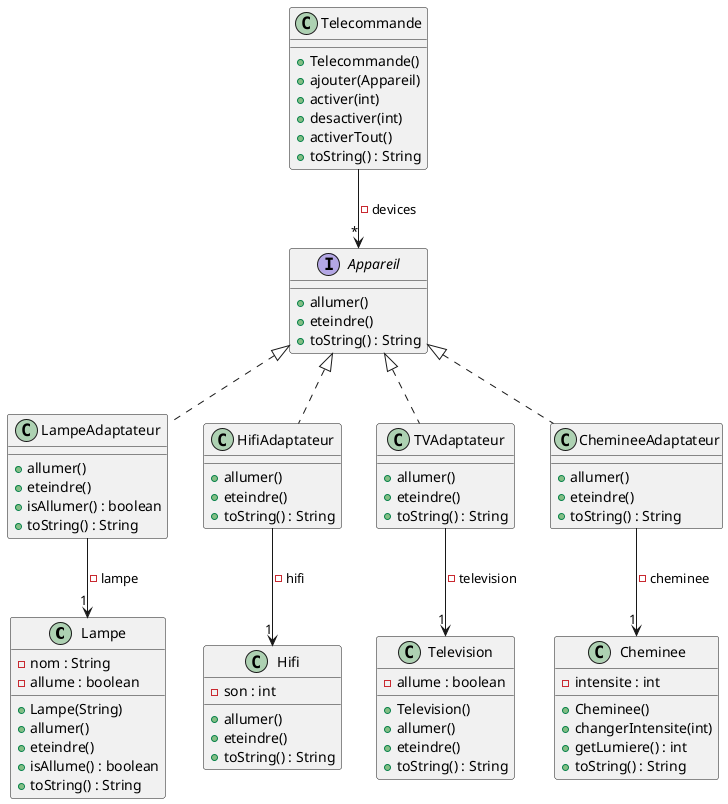 @startuml

class Lampe {
    - nom : String
    - allume : boolean
    + Lampe(String)
    + allumer()
    + eteindre()
    + isAllume() : boolean
    + toString() : String
}

class Hifi {
    - son : int
    + allumer()
    + eteindre()
    + toString() : String
}

class Television {
    - allume : boolean
    + Television()
    + allumer()
    + eteindre()
    + toString() : String
}

class Cheminee {
    - intensite : int
    + Cheminee()
    + changerIntensite(int)
    + getLumiere() : int
    + toString() : String
}

class LampeAdaptateur{
    + allumer()
    + eteindre()
    + isAllumer() : boolean
    + toString() : String
}

class HifiAdaptateur{
    + allumer()
    + eteindre()
    + toString() : String
}

class TVAdaptateur{
    + allumer()
    + eteindre()
    + toString() : String
}

class ChemineeAdaptateur{
    + allumer()
    + eteindre()
    + toString() : String
}



interface Appareil{
    + allumer()
    + eteindre()
    + toString() : String
}

class Telecommande {
    + Telecommande()
    + ajouter(Appareil)
    + activer(int)
    + desactiver(int)
    + activerTout()
    + toString() : String
}

Appareil <|.. LampeAdaptateur
Appareil <|.. HifiAdaptateur
Appareil <|.. TVAdaptateur
Appareil <|.. ChemineeAdaptateur

LampeAdaptateur --> "1" Lampe :  - lampe
HifiAdaptateur --> "1" Hifi : - hifi
TVAdaptateur --> "1" Television : - television
ChemineeAdaptateur --> "1" Cheminee : - cheminee


Telecommande --> "*" Appareil : - devices

@enduml